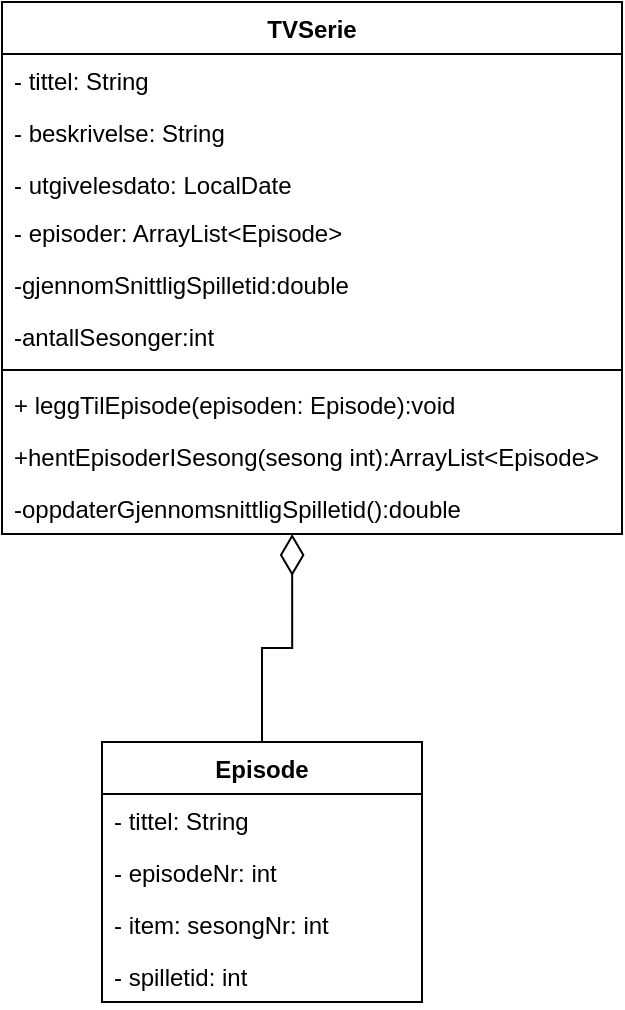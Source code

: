 <mxfile version="20.8.16" type="github">
  <diagram id="C5RBs43oDa-KdzZeNtuy" name="Page-1">
    <mxGraphModel dx="1345" dy="756" grid="1" gridSize="10" guides="1" tooltips="1" connect="1" arrows="1" fold="1" page="1" pageScale="1" pageWidth="827" pageHeight="1169" math="0" shadow="0">
      <root>
        <mxCell id="WIyWlLk6GJQsqaUBKTNV-0" />
        <mxCell id="WIyWlLk6GJQsqaUBKTNV-1" parent="WIyWlLk6GJQsqaUBKTNV-0" />
        <mxCell id="qBNeZzoZ65NPLC_zQhQ4-33" style="edgeStyle=orthogonalEdgeStyle;rounded=0;orthogonalLoop=1;jettySize=auto;html=1;exitX=0.5;exitY=0;exitDx=0;exitDy=0;entryX=0.468;entryY=1;entryDx=0;entryDy=0;entryPerimeter=0;strokeWidth=1;startArrow=none;startFill=0;endArrow=diamondThin;endFill=0;endSize=18;" edge="1" parent="WIyWlLk6GJQsqaUBKTNV-1" source="qBNeZzoZ65NPLC_zQhQ4-0" target="qBNeZzoZ65NPLC_zQhQ4-31">
          <mxGeometry relative="1" as="geometry" />
        </mxCell>
        <mxCell id="qBNeZzoZ65NPLC_zQhQ4-0" value="Episode" style="swimlane;fontStyle=1;align=center;verticalAlign=top;childLayout=stackLayout;horizontal=1;startSize=26;horizontalStack=0;resizeParent=1;resizeParentMax=0;resizeLast=0;collapsible=1;marginBottom=0;" vertex="1" parent="WIyWlLk6GJQsqaUBKTNV-1">
          <mxGeometry x="100" y="450" width="160" height="130" as="geometry" />
        </mxCell>
        <mxCell id="qBNeZzoZ65NPLC_zQhQ4-1" value="- tittel: String" style="text;strokeColor=none;fillColor=none;align=left;verticalAlign=top;spacingLeft=4;spacingRight=4;overflow=hidden;rotatable=0;points=[[0,0.5],[1,0.5]];portConstraint=eastwest;" vertex="1" parent="qBNeZzoZ65NPLC_zQhQ4-0">
          <mxGeometry y="26" width="160" height="26" as="geometry" />
        </mxCell>
        <mxCell id="qBNeZzoZ65NPLC_zQhQ4-4" value="- episodeNr: int" style="text;strokeColor=none;fillColor=none;align=left;verticalAlign=top;spacingLeft=4;spacingRight=4;overflow=hidden;rotatable=0;points=[[0,0.5],[1,0.5]];portConstraint=eastwest;" vertex="1" parent="qBNeZzoZ65NPLC_zQhQ4-0">
          <mxGeometry y="52" width="160" height="26" as="geometry" />
        </mxCell>
        <mxCell id="qBNeZzoZ65NPLC_zQhQ4-7" value="- item: sesongNr: int" style="text;strokeColor=none;fillColor=none;align=left;verticalAlign=top;spacingLeft=4;spacingRight=4;overflow=hidden;rotatable=0;points=[[0,0.5],[1,0.5]];portConstraint=eastwest;" vertex="1" parent="qBNeZzoZ65NPLC_zQhQ4-0">
          <mxGeometry y="78" width="160" height="26" as="geometry" />
        </mxCell>
        <mxCell id="qBNeZzoZ65NPLC_zQhQ4-8" value="- spilletid: int" style="text;strokeColor=none;fillColor=none;align=left;verticalAlign=top;spacingLeft=4;spacingRight=4;overflow=hidden;rotatable=0;points=[[0,0.5],[1,0.5]];portConstraint=eastwest;" vertex="1" parent="qBNeZzoZ65NPLC_zQhQ4-0">
          <mxGeometry y="104" width="160" height="26" as="geometry" />
        </mxCell>
        <mxCell id="qBNeZzoZ65NPLC_zQhQ4-9" value="TVSerie" style="swimlane;fontStyle=1;align=center;verticalAlign=top;childLayout=stackLayout;horizontal=1;startSize=26;horizontalStack=0;resizeParent=1;resizeParentMax=0;resizeLast=0;collapsible=1;marginBottom=0;" vertex="1" parent="WIyWlLk6GJQsqaUBKTNV-1">
          <mxGeometry x="50" y="80" width="310" height="266" as="geometry" />
        </mxCell>
        <mxCell id="qBNeZzoZ65NPLC_zQhQ4-10" value="- tittel: String" style="text;strokeColor=none;fillColor=none;align=left;verticalAlign=top;spacingLeft=4;spacingRight=4;overflow=hidden;rotatable=0;points=[[0,0.5],[1,0.5]];portConstraint=eastwest;" vertex="1" parent="qBNeZzoZ65NPLC_zQhQ4-9">
          <mxGeometry y="26" width="310" height="26" as="geometry" />
        </mxCell>
        <mxCell id="qBNeZzoZ65NPLC_zQhQ4-13" value="- beskrivelse: String " style="text;strokeColor=none;fillColor=none;align=left;verticalAlign=top;spacingLeft=4;spacingRight=4;overflow=hidden;rotatable=0;points=[[0,0.5],[1,0.5]];portConstraint=eastwest;" vertex="1" parent="qBNeZzoZ65NPLC_zQhQ4-9">
          <mxGeometry y="52" width="310" height="26" as="geometry" />
        </mxCell>
        <mxCell id="qBNeZzoZ65NPLC_zQhQ4-14" value="- utgivelesdato: LocalDate" style="text;strokeColor=none;fillColor=none;align=left;verticalAlign=top;spacingLeft=4;spacingRight=4;overflow=hidden;rotatable=0;points=[[0,0.5],[1,0.5]];portConstraint=eastwest;" vertex="1" parent="qBNeZzoZ65NPLC_zQhQ4-9">
          <mxGeometry y="78" width="310" height="24" as="geometry" />
        </mxCell>
        <mxCell id="qBNeZzoZ65NPLC_zQhQ4-15" value="- episoder: ArrayList&lt;Episode&gt;" style="text;strokeColor=none;fillColor=none;align=left;verticalAlign=top;spacingLeft=4;spacingRight=4;overflow=hidden;rotatable=0;points=[[0,0.5],[1,0.5]];portConstraint=eastwest;" vertex="1" parent="qBNeZzoZ65NPLC_zQhQ4-9">
          <mxGeometry y="102" width="310" height="26" as="geometry" />
        </mxCell>
        <mxCell id="qBNeZzoZ65NPLC_zQhQ4-34" value="-gjennomSnittligSpilletid:double" style="text;strokeColor=none;fillColor=none;align=left;verticalAlign=top;spacingLeft=4;spacingRight=4;overflow=hidden;rotatable=0;points=[[0,0.5],[1,0.5]];portConstraint=eastwest;" vertex="1" parent="qBNeZzoZ65NPLC_zQhQ4-9">
          <mxGeometry y="128" width="310" height="26" as="geometry" />
        </mxCell>
        <mxCell id="qBNeZzoZ65NPLC_zQhQ4-32" value="-antallSesonger:int" style="text;strokeColor=none;fillColor=none;align=left;verticalAlign=top;spacingLeft=4;spacingRight=4;overflow=hidden;rotatable=0;points=[[0,0.5],[1,0.5]];portConstraint=eastwest;" vertex="1" parent="qBNeZzoZ65NPLC_zQhQ4-9">
          <mxGeometry y="154" width="310" height="26" as="geometry" />
        </mxCell>
        <mxCell id="qBNeZzoZ65NPLC_zQhQ4-11" value="" style="line;strokeWidth=1;fillColor=none;align=left;verticalAlign=middle;spacingTop=-1;spacingLeft=3;spacingRight=3;rotatable=0;labelPosition=right;points=[];portConstraint=eastwest;strokeColor=inherit;" vertex="1" parent="qBNeZzoZ65NPLC_zQhQ4-9">
          <mxGeometry y="180" width="310" height="8" as="geometry" />
        </mxCell>
        <mxCell id="qBNeZzoZ65NPLC_zQhQ4-12" value="+ leggTilEpisode(episoden: Episode):void" style="text;strokeColor=none;fillColor=none;align=left;verticalAlign=top;spacingLeft=4;spacingRight=4;overflow=hidden;rotatable=0;points=[[0,0.5],[1,0.5]];portConstraint=eastwest;" vertex="1" parent="qBNeZzoZ65NPLC_zQhQ4-9">
          <mxGeometry y="188" width="310" height="26" as="geometry" />
        </mxCell>
        <mxCell id="qBNeZzoZ65NPLC_zQhQ4-29" value="+hentEpisoderISesong(sesong int):ArrayList&lt;Episode&gt;" style="text;strokeColor=none;fillColor=none;align=left;verticalAlign=top;spacingLeft=4;spacingRight=4;overflow=hidden;rotatable=0;points=[[0,0.5],[1,0.5]];portConstraint=eastwest;" vertex="1" parent="qBNeZzoZ65NPLC_zQhQ4-9">
          <mxGeometry y="214" width="310" height="26" as="geometry" />
        </mxCell>
        <mxCell id="qBNeZzoZ65NPLC_zQhQ4-31" value="-oppdaterGjennomsnittligSpilletid():double" style="text;strokeColor=none;fillColor=none;align=left;verticalAlign=top;spacingLeft=4;spacingRight=4;overflow=hidden;rotatable=0;points=[[0,0.5],[1,0.5]];portConstraint=eastwest;" vertex="1" parent="qBNeZzoZ65NPLC_zQhQ4-9">
          <mxGeometry y="240" width="310" height="26" as="geometry" />
        </mxCell>
      </root>
    </mxGraphModel>
  </diagram>
</mxfile>
